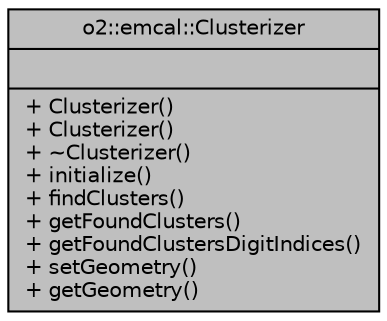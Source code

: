 digraph "o2::emcal::Clusterizer"
{
 // INTERACTIVE_SVG=YES
  bgcolor="transparent";
  edge [fontname="Helvetica",fontsize="10",labelfontname="Helvetica",labelfontsize="10"];
  node [fontname="Helvetica",fontsize="10",shape=record];
  Node1 [label="{o2::emcal::Clusterizer\n||+ Clusterizer()\l+ Clusterizer()\l+ ~Clusterizer()\l+ initialize()\l+ findClusters()\l+ getFoundClusters()\l+ getFoundClustersDigitIndices()\l+ setGeometry()\l+ getGeometry()\l}",height=0.2,width=0.4,color="black", fillcolor="grey75", style="filled", fontcolor="black"];
}
